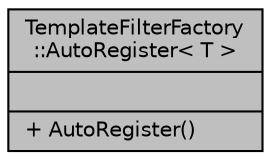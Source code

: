digraph "TemplateFilterFactory::AutoRegister&lt; T &gt;"
{
 // LATEX_PDF_SIZE
  edge [fontname="Helvetica",fontsize="10",labelfontname="Helvetica",labelfontsize="10"];
  node [fontname="Helvetica",fontsize="10",shape=record];
  Node1 [label="{TemplateFilterFactory\l::AutoRegister\< T \>\n||+ AutoRegister()\l}",height=0.2,width=0.4,color="black", fillcolor="grey75", style="filled", fontcolor="black",tooltip="Helper class for registering a filter function."];
}
